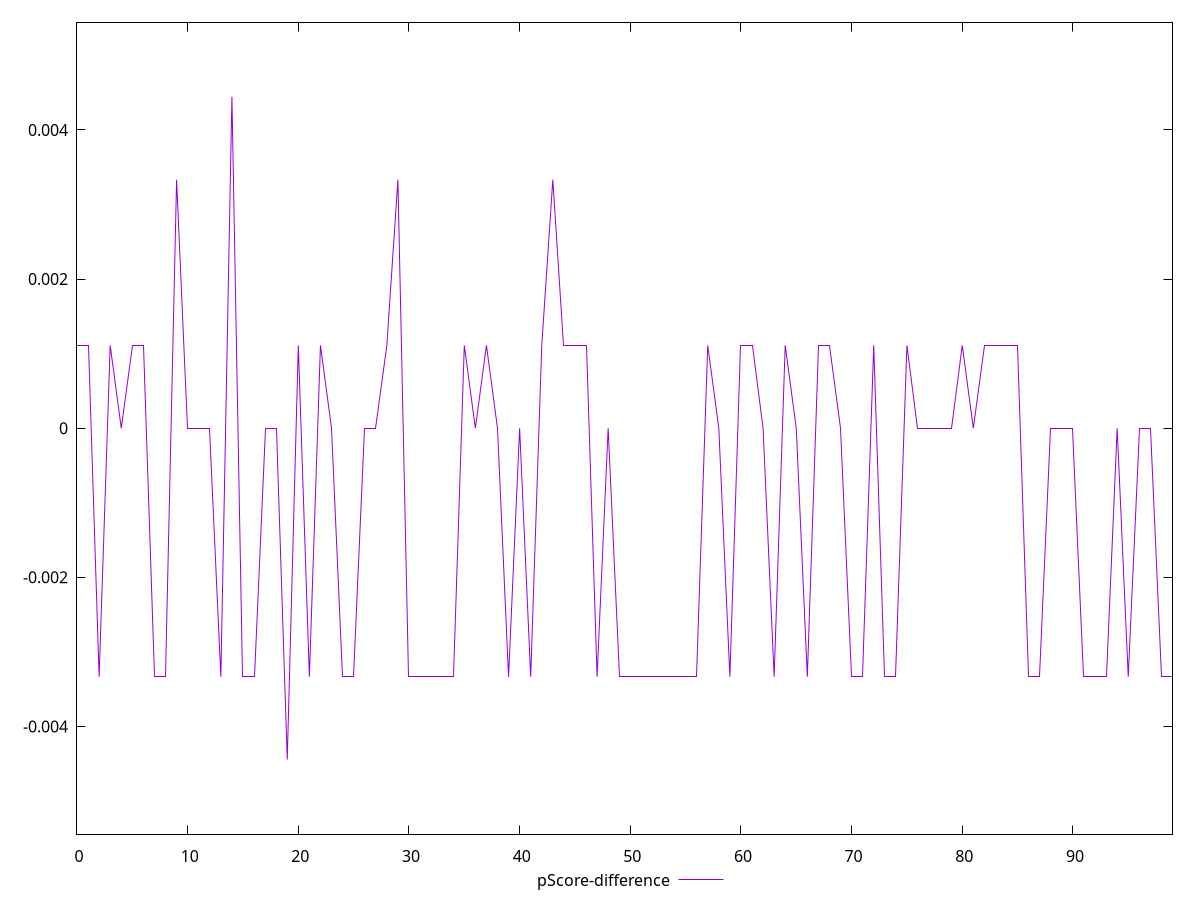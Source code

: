 reset

$pScoreDifference <<EOF
0 0.0011111111111110628
1 0.0011111111111110628
2 -0.0033333333333334103
3 0.0011111111111110628
4 0
5 0.0011111111111110628
6 0.0011111111111110628
7 -0.0033333333333334103
8 -0.0033333333333334103
9 0.0033333333333334103
10 0
11 0
12 0
13 -0.0033333333333334103
14 0.004444444444444473
15 -0.0033333333333334103
16 -0.0033333333333334103
17 0
18 0
19 -0.004444444444444473
20 0.0011111111111110628
21 -0.0033333333333334103
22 0.0011111111111110628
23 0
24 -0.0033333333333334103
25 -0.0033333333333334103
26 0
27 0
28 0.0011111111111110628
29 0.0033333333333332993
30 -0.0033333333333334103
31 -0.0033333333333334103
32 -0.0033333333333334103
33 -0.0033333333333334103
34 -0.0033333333333334103
35 0.0011111111111110628
36 0
37 0.0011111111111110628
38 0
39 -0.0033333333333334103
40 0
41 -0.0033333333333334103
42 0.0011111111111110628
43 0.0033333333333334103
44 0.0011111111111110628
45 0.0011111111111110628
46 0.0011111111111110628
47 -0.0033333333333334103
48 0
49 -0.0033333333333334103
50 -0.0033333333333334103
51 -0.0033333333333334103
52 -0.0033333333333334103
53 -0.0033333333333334103
54 -0.0033333333333334103
55 -0.0033333333333334103
56 -0.0033333333333334103
57 0.0011111111111110628
58 0
59 -0.0033333333333334103
60 0.0011111111111110628
61 0.0011111111111110628
62 0
63 -0.0033333333333334103
64 0.0011111111111110628
65 0
66 -0.0033333333333334103
67 0.0011111111111110628
68 0.0011111111111110628
69 0
70 -0.0033333333333334103
71 -0.0033333333333334103
72 0.0011111111111110628
73 -0.0033333333333334103
74 -0.0033333333333334103
75 0.0011111111111110628
76 0
77 0
78 0
79 0
80 0.0011111111111110628
81 0
82 0.0011111111111110628
83 0.0011111111111110628
84 0.0011111111111110628
85 0.0011111111111110628
86 -0.0033333333333334103
87 -0.0033333333333334103
88 0
89 0
90 0
91 -0.0033333333333334103
92 -0.0033333333333334103
93 -0.0033333333333334103
94 0
95 -0.0033333333333334103
96 0
97 0
98 -0.0033333333333334103
99 -0.0033333333333334103
EOF

set key outside below
set xrange [0:99]
set yrange [-0.005444444444444473:0.005444444444444473]
set trange [-0.005444444444444473:0.005444444444444473]
set terminal svg size 640, 500 enhanced background rgb 'white'
set output "report_00026_2021-02-22T21:38:55.199Z/uses-webp-images/samples/pages+cached/pScore-difference/values.svg"

plot $pScoreDifference title "pScore-difference" with line

reset
